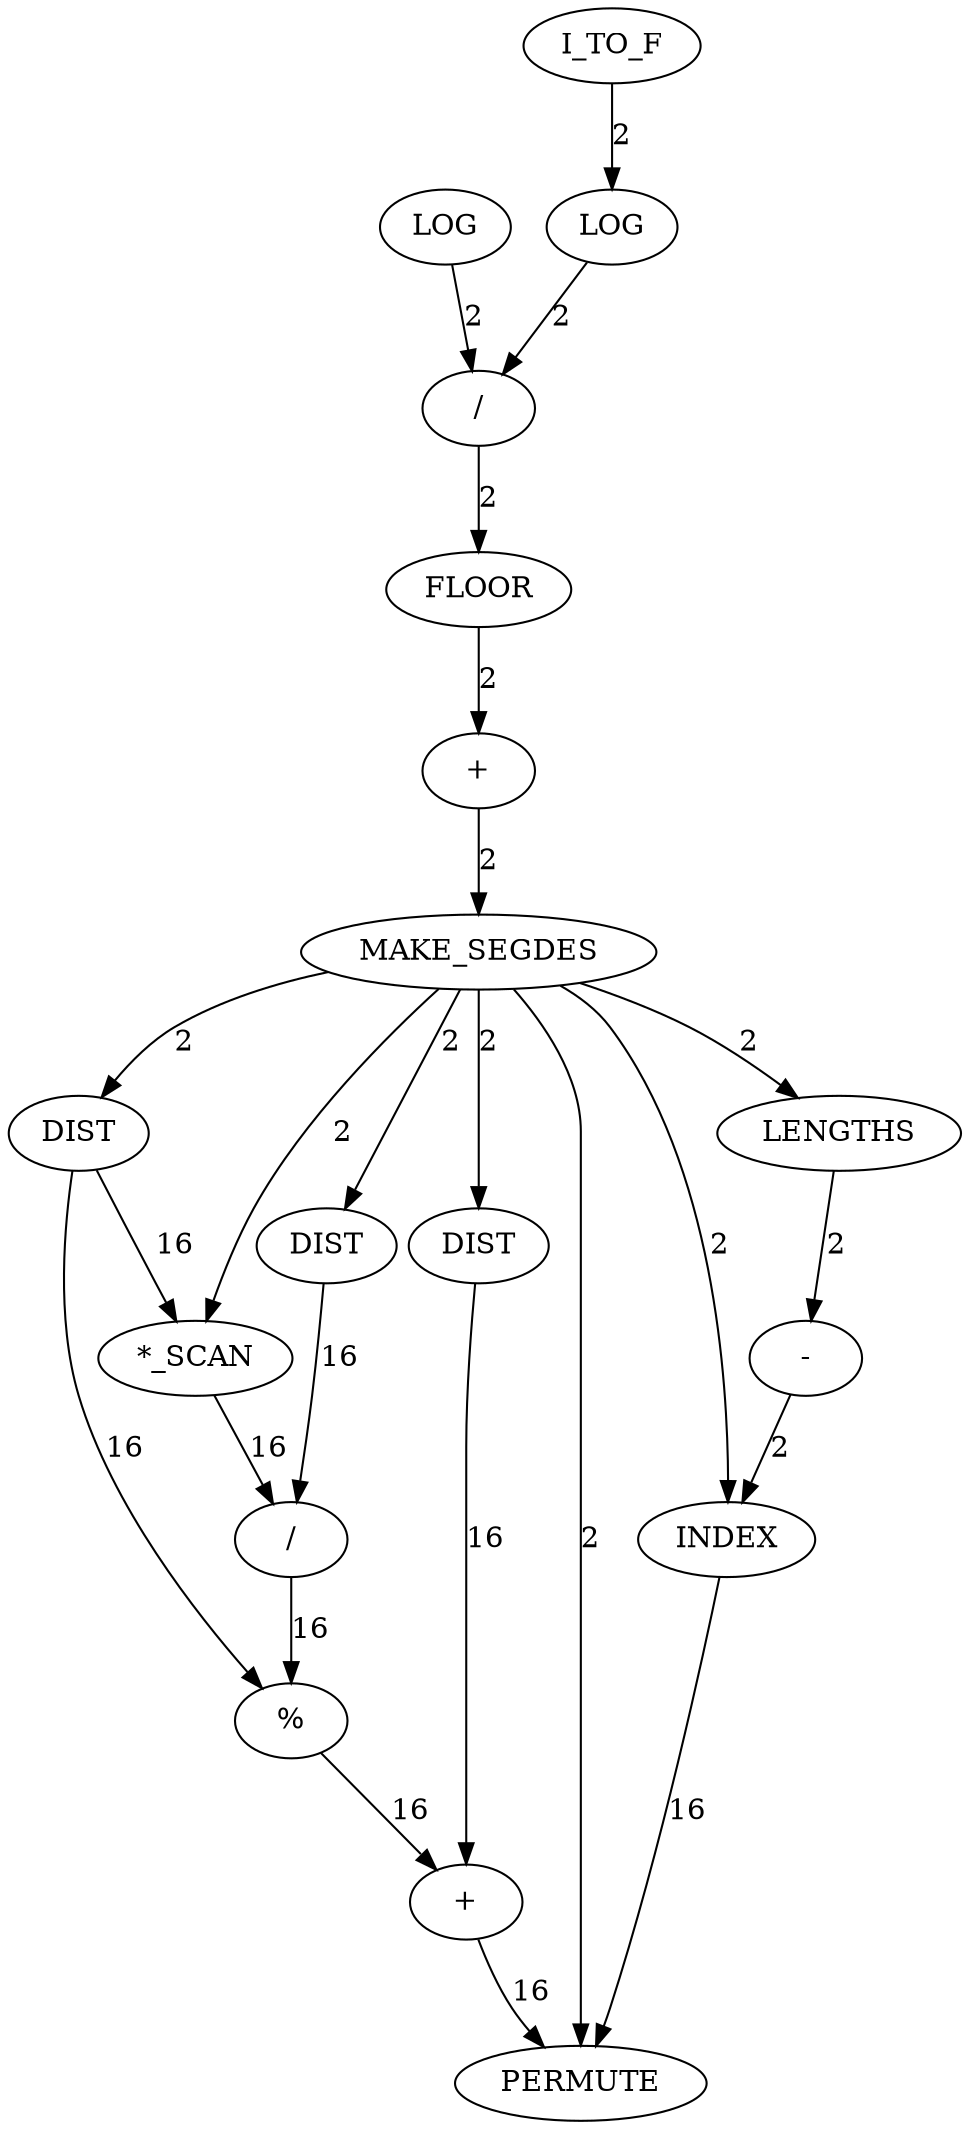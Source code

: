 digraph {
	convex_hull_large_grid_INST_6102 [label="/" cost=171]
	convex_hull_large_grid_INST_6116 [label="+" cost=86]
	convex_hull_large_grid_INST_6094 [label=DIST cost=44]
	convex_hull_large_grid_INST_6113 [label="%" cost=172]
	convex_hull_large_grid_INST_6070 [label=FLOOR cost=86]
	convex_hull_large_grid_INST_6080 [label=DIST cost=44]
	convex_hull_large_grid_INST_6061 [label=I_TO_F cost=86]
	convex_hull_large_grid_INST_6122 [label=LENGTHS cost=86]
	convex_hull_large_grid_INST_6140 [label=PERMUTE cost=257]
	convex_hull_large_grid_INST_6066 [label=LOG cost=86]
	convex_hull_large_grid_INST_6071 [label="+" cost=44]
	convex_hull_large_grid_INST_6074 [label=MAKE_SEGDES cost=86]
	convex_hull_large_grid_INST_6087 [label=DIST cost=86]
	convex_hull_large_grid_INST_6132 [label=INDEX cost=2236]
	convex_hull_large_grid_INST_6124 [label="-" cost=128]
	convex_hull_large_grid_INST_6069 [label="/" cost=85]
	convex_hull_large_grid_INST_6064 [label=LOG cost=44]
	convex_hull_large_grid_INST_6082 [label="*_SCAN" cost=258]
	convex_hull_large_grid_INST_6102 -> convex_hull_large_grid_INST_6113 [label=16 cost=16]
	convex_hull_large_grid_INST_6116 -> convex_hull_large_grid_INST_6140 [label=16 cost=16]
	convex_hull_large_grid_INST_6094 -> convex_hull_large_grid_INST_6116 [label=16 cost=16]
	convex_hull_large_grid_INST_6113 -> convex_hull_large_grid_INST_6116 [label=16 cost=16]
	convex_hull_large_grid_INST_6070 -> convex_hull_large_grid_INST_6071 [label=2 cost=2]
	convex_hull_large_grid_INST_6080 -> convex_hull_large_grid_INST_6082 [label=16 cost=16]
	convex_hull_large_grid_INST_6080 -> convex_hull_large_grid_INST_6113 [label=16 cost=16]
	convex_hull_large_grid_INST_6061 -> convex_hull_large_grid_INST_6064 [label=2 cost=2]
	convex_hull_large_grid_INST_6122 -> convex_hull_large_grid_INST_6124 [label=2 cost=2]
	convex_hull_large_grid_INST_6066 -> convex_hull_large_grid_INST_6069 [label=2 cost=2]
	convex_hull_large_grid_INST_6071 -> convex_hull_large_grid_INST_6074 [label=2 cost=2]
	convex_hull_large_grid_INST_6074 -> convex_hull_large_grid_INST_6080 [label=2 cost=2]
	convex_hull_large_grid_INST_6074 -> convex_hull_large_grid_INST_6082 [label=2 cost=2]
	convex_hull_large_grid_INST_6074 -> convex_hull_large_grid_INST_6087 [label=2 cost=2]
	convex_hull_large_grid_INST_6074 -> convex_hull_large_grid_INST_6094 [label=2 cost=2]
	convex_hull_large_grid_INST_6074 -> convex_hull_large_grid_INST_6122 [label=2 cost=2]
	convex_hull_large_grid_INST_6074 -> convex_hull_large_grid_INST_6132 [label=2 cost=2]
	convex_hull_large_grid_INST_6074 -> convex_hull_large_grid_INST_6140 [label=2 cost=2]
	convex_hull_large_grid_INST_6087 -> convex_hull_large_grid_INST_6102 [label=16 cost=16]
	convex_hull_large_grid_INST_6132 -> convex_hull_large_grid_INST_6140 [label=16 cost=16]
	convex_hull_large_grid_INST_6124 -> convex_hull_large_grid_INST_6132 [label=2 cost=2]
	convex_hull_large_grid_INST_6069 -> convex_hull_large_grid_INST_6070 [label=2 cost=2]
	convex_hull_large_grid_INST_6064 -> convex_hull_large_grid_INST_6069 [label=2 cost=2]
	convex_hull_large_grid_INST_6082 -> convex_hull_large_grid_INST_6102 [label=16 cost=16]
}
